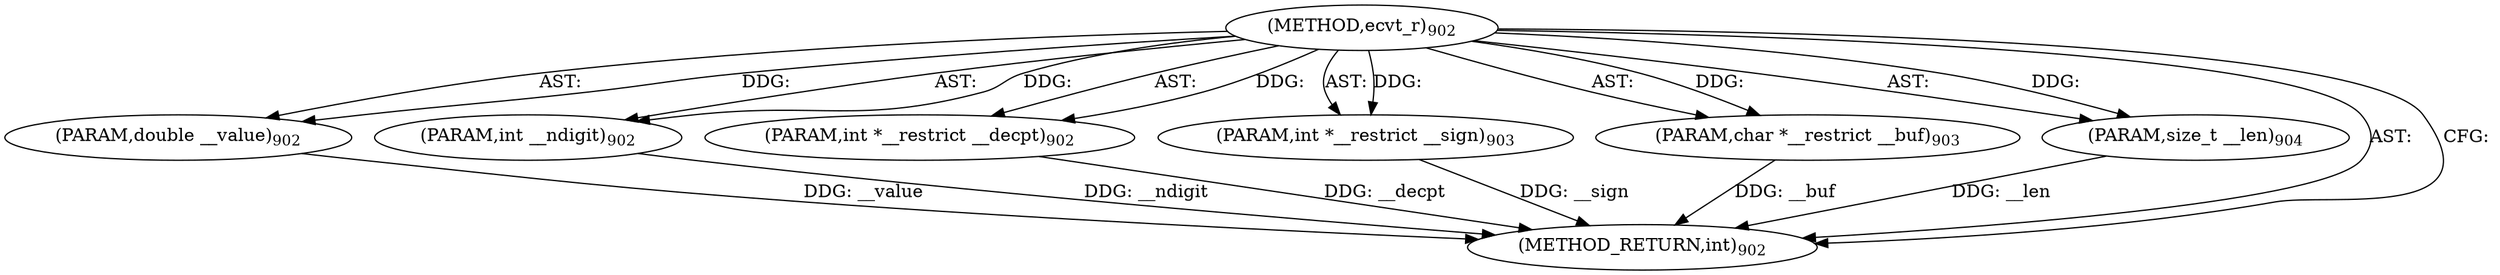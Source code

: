 digraph "ecvt_r" {  
"21850" [label = <(METHOD,ecvt_r)<SUB>902</SUB>> ]
"21851" [label = <(PARAM,double __value)<SUB>902</SUB>> ]
"21852" [label = <(PARAM,int __ndigit)<SUB>902</SUB>> ]
"21853" [label = <(PARAM,int *__restrict __decpt)<SUB>902</SUB>> ]
"21854" [label = <(PARAM,int *__restrict __sign)<SUB>903</SUB>> ]
"21855" [label = <(PARAM,char *__restrict __buf)<SUB>903</SUB>> ]
"21856" [label = <(PARAM,size_t __len)<SUB>904</SUB>> ]
"21857" [label = <(METHOD_RETURN,int)<SUB>902</SUB>> ]
  "21850" -> "21851"  [ label = "AST: "] 
  "21850" -> "21852"  [ label = "AST: "] 
  "21850" -> "21853"  [ label = "AST: "] 
  "21850" -> "21854"  [ label = "AST: "] 
  "21850" -> "21855"  [ label = "AST: "] 
  "21850" -> "21856"  [ label = "AST: "] 
  "21850" -> "21857"  [ label = "AST: "] 
  "21850" -> "21857"  [ label = "CFG: "] 
  "21851" -> "21857"  [ label = "DDG: __value"] 
  "21852" -> "21857"  [ label = "DDG: __ndigit"] 
  "21853" -> "21857"  [ label = "DDG: __decpt"] 
  "21854" -> "21857"  [ label = "DDG: __sign"] 
  "21855" -> "21857"  [ label = "DDG: __buf"] 
  "21856" -> "21857"  [ label = "DDG: __len"] 
  "21850" -> "21851"  [ label = "DDG: "] 
  "21850" -> "21852"  [ label = "DDG: "] 
  "21850" -> "21853"  [ label = "DDG: "] 
  "21850" -> "21854"  [ label = "DDG: "] 
  "21850" -> "21855"  [ label = "DDG: "] 
  "21850" -> "21856"  [ label = "DDG: "] 
}
